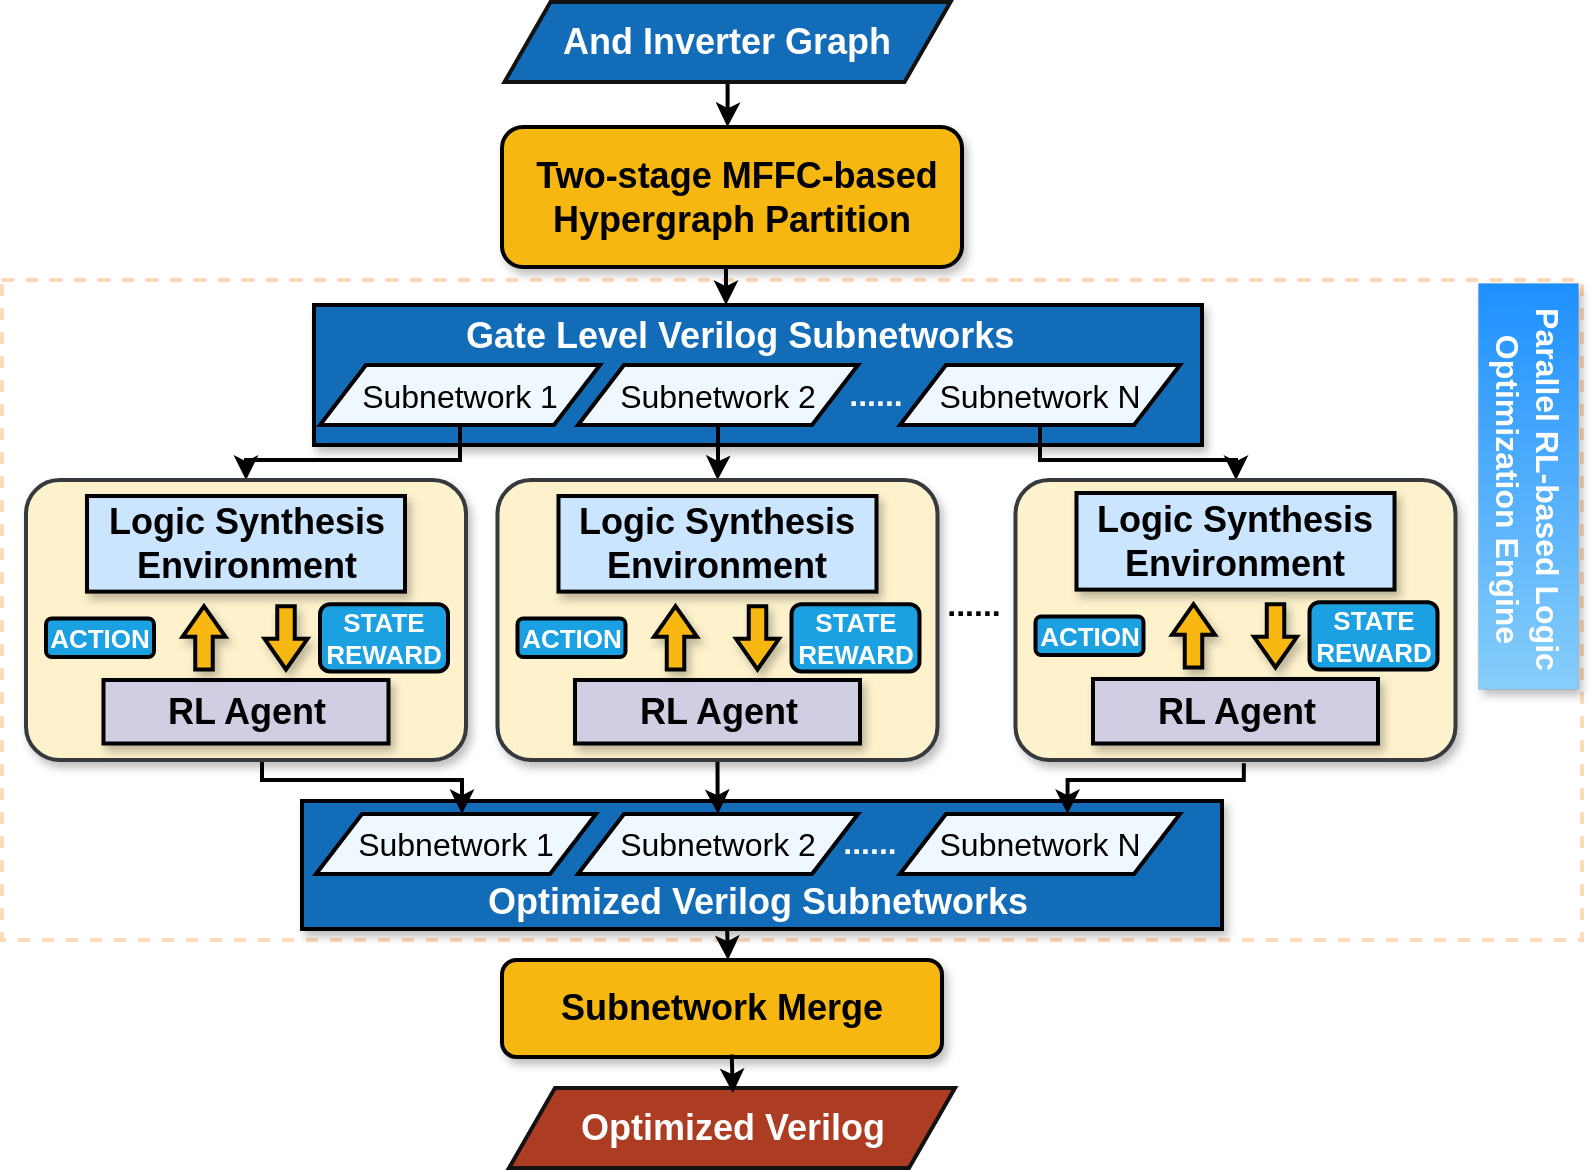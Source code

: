 <mxfile version="25.0.3">
  <diagram name="第 1 页" id="2leY5HMp6Ett028nWdfq">
    <mxGraphModel dx="3978" dy="1918" grid="1" gridSize="10" guides="1" tooltips="1" connect="1" arrows="0" fold="1" page="1" pageScale="1" pageWidth="800" pageHeight="600" math="0" shadow="0">
      <root>
        <mxCell id="0" />
        <mxCell id="1" parent="0" />
        <mxCell id="xTtSK3jkWQ4TyL-IIgwB-2" value="" style="rounded=0;whiteSpace=wrap;html=1;fillColor=none;strokeWidth=2;dashed=1;strokeColor=#FFDAB9;" parent="1" vertex="1">
          <mxGeometry x="-1599" y="-451" width="790" height="330" as="geometry" />
        </mxCell>
        <mxCell id="It7i3TktfvbQqpe2QVci-74" value="&lt;div&gt;&lt;br&gt;&lt;/div&gt;" style="rounded=0;whiteSpace=wrap;html=1;fillColor=#136cb7;strokeColor=#000000;strokeWidth=2;shadow=1;arcSize=25;" vertex="1" parent="1">
          <mxGeometry x="-1443" y="-438.5" width="444" height="70" as="geometry" />
        </mxCell>
        <mxCell id="LbmJ7f7Hz9VkS4XE6J_R-4" value="" style="rounded=0;whiteSpace=wrap;html=1;fillColor=#1E90FF;fontColor=#ffffff;strokeColor=#000000;strokeWidth=0;shadow=1;gradientColor=#87CEFA;" parent="1" vertex="1">
          <mxGeometry x="-861" y="-449.5" width="50" height="203" as="geometry" />
        </mxCell>
        <mxCell id="JNxmvh4w0vHAei_3oK9w-4" style="edgeStyle=orthogonalEdgeStyle;rounded=0;orthogonalLoop=1;jettySize=auto;html=1;strokeWidth=2;" parent="1" source="xTtSK3jkWQ4TyL-IIgwB-12" edge="1">
          <mxGeometry relative="1" as="geometry">
            <mxPoint x="-1236.25" y="-527.5" as="targetPoint" />
          </mxGeometry>
        </mxCell>
        <mxCell id="xTtSK3jkWQ4TyL-IIgwB-12" value="&lt;b style=&quot;&quot;&gt;&lt;font color=&quot;#ffffff&quot; style=&quot;font-size: 18px;&quot;&gt;And Inverter Graph&lt;/font&gt;&lt;/b&gt;" style="shape=parallelogram;perimeter=parallelogramPerimeter;whiteSpace=wrap;html=1;fixedSize=1;size=23;fillColor=#136cb7;strokeColor=#121212;strokeWidth=2;" parent="1" vertex="1">
          <mxGeometry x="-1347.75" y="-590" width="223" height="40" as="geometry" />
        </mxCell>
        <mxCell id="JNxmvh4w0vHAei_3oK9w-5" style="edgeStyle=orthogonalEdgeStyle;rounded=0;orthogonalLoop=1;jettySize=auto;html=1;strokeWidth=2;exitX=0.5;exitY=1;exitDx=0;exitDy=0;" parent="1" edge="1">
          <mxGeometry relative="1" as="geometry">
            <mxPoint x="-1234" y="-460.5" as="sourcePoint" />
            <mxPoint x="-1237" y="-438.5" as="targetPoint" />
          </mxGeometry>
        </mxCell>
        <mxCell id="It7i3TktfvbQqpe2QVci-43" value="&lt;b&gt;&lt;font style=&quot;font-size: 18px;&quot;&gt;&amp;nbsp;Two-stage MFFC-based Hypergraph Partition&lt;/font&gt;&lt;/b&gt;" style="rounded=1;whiteSpace=wrap;html=1;fillColor=#f7b711;strokeColor=#000000;strokeWidth=2;shadow=1;" vertex="1" parent="1">
          <mxGeometry x="-1349" y="-527.5" width="230" height="70" as="geometry" />
        </mxCell>
        <mxCell id="It7i3TktfvbQqpe2QVci-80" style="edgeStyle=orthogonalEdgeStyle;rounded=0;orthogonalLoop=1;jettySize=auto;html=1;strokeWidth=2;" edge="1" parent="1" source="It7i3TktfvbQqpe2QVci-73" target="It7i3TktfvbQqpe2QVci-46">
          <mxGeometry relative="1" as="geometry">
            <Array as="points">
              <mxPoint x="-1370" y="-361" />
              <mxPoint x="-1477" y="-361" />
            </Array>
          </mxGeometry>
        </mxCell>
        <mxCell id="It7i3TktfvbQqpe2QVci-73" value="&lt;font style=&quot;font-size: 16px;&quot;&gt;Subnetwork 1&lt;/font&gt;" style="shape=parallelogram;perimeter=parallelogramPerimeter;whiteSpace=wrap;html=1;fixedSize=1;size=23;fillColor=#F0F8FF;strokeColor=#000000;strokeWidth=2;" vertex="1" parent="1">
          <mxGeometry x="-1440" y="-408.5" width="140" height="30" as="geometry" />
        </mxCell>
        <mxCell id="It7i3TktfvbQqpe2QVci-75" value="&lt;b&gt;&lt;font color=&quot;#ffffff&quot;&gt;&lt;span style=&quot;forced-color-adjust: none; font-family: Helvetica; font-size: 18px; font-style: normal; font-variant-ligatures: normal; font-variant-caps: normal; letter-spacing: normal; orphans: 2; text-align: center; text-indent: 0px; text-transform: none; widows: 2; word-spacing: 0px; -webkit-text-stroke-width: 0px; white-space: normal; text-decoration-thickness: initial; text-decoration-style: initial; text-decoration-color: initial;&quot;&gt;Gate Level Verilog&lt;/span&gt;&lt;span style=&quot;forced-color-adjust: none; font-family: Helvetica; font-size: 18px; font-style: normal; font-variant-ligatures: normal; font-variant-caps: normal; letter-spacing: normal; orphans: 2; text-align: center; text-indent: 0px; text-transform: none; widows: 2; word-spacing: 0px; -webkit-text-stroke-width: 0px; white-space: normal; text-decoration-thickness: initial; text-decoration-style: initial; text-decoration-color: initial;&quot;&gt;&amp;nbsp;Subnetworks&lt;/span&gt;&lt;/font&gt;&lt;/b&gt;" style="text;whiteSpace=wrap;html=1;" vertex="1" parent="1">
          <mxGeometry x="-1369" y="-440" width="310" height="40" as="geometry" />
        </mxCell>
        <mxCell id="It7i3TktfvbQqpe2QVci-81" style="edgeStyle=orthogonalEdgeStyle;rounded=0;orthogonalLoop=1;jettySize=auto;html=1;strokeWidth=2;" edge="1" parent="1" source="It7i3TktfvbQqpe2QVci-77" target="It7i3TktfvbQqpe2QVci-57">
          <mxGeometry relative="1" as="geometry" />
        </mxCell>
        <mxCell id="It7i3TktfvbQqpe2QVci-77" value="&lt;font style=&quot;font-size: 16px;&quot;&gt;Subnetwork 2&lt;/font&gt;" style="shape=parallelogram;perimeter=parallelogramPerimeter;whiteSpace=wrap;html=1;fixedSize=1;size=23;fillColor=#F0F8FF;strokeColor=#000000;strokeWidth=2;" vertex="1" parent="1">
          <mxGeometry x="-1311" y="-408.5" width="140" height="30" as="geometry" />
        </mxCell>
        <mxCell id="It7i3TktfvbQqpe2QVci-82" style="edgeStyle=orthogonalEdgeStyle;rounded=0;orthogonalLoop=1;jettySize=auto;html=1;strokeWidth=2;" edge="1" parent="1" source="It7i3TktfvbQqpe2QVci-78" target="It7i3TktfvbQqpe2QVci-65">
          <mxGeometry relative="1" as="geometry">
            <Array as="points">
              <mxPoint x="-1080" y="-361" />
              <mxPoint x="-982" y="-361" />
            </Array>
          </mxGeometry>
        </mxCell>
        <mxCell id="It7i3TktfvbQqpe2QVci-78" value="&lt;font style=&quot;font-size: 16px;&quot;&gt;Subnetwork N&lt;/font&gt;" style="shape=parallelogram;perimeter=parallelogramPerimeter;whiteSpace=wrap;html=1;fixedSize=1;size=23;fillColor=#F0F8FF;strokeColor=#000000;strokeWidth=2;" vertex="1" parent="1">
          <mxGeometry x="-1150" y="-408.5" width="140" height="30" as="geometry" />
        </mxCell>
        <mxCell id="It7i3TktfvbQqpe2QVci-79" value="&lt;b style=&quot;&quot;&gt;&lt;font color=&quot;#ffffff&quot; style=&quot;font-size: 16px;&quot;&gt;......&lt;/font&gt;&lt;/b&gt;" style="text;html=1;align=center;verticalAlign=middle;whiteSpace=wrap;rounded=0;" vertex="1" parent="1">
          <mxGeometry x="-1232" y="-409.5" width="140" height="30" as="geometry" />
        </mxCell>
        <mxCell id="It7i3TktfvbQqpe2QVci-84" value="&lt;div&gt;&lt;br&gt;&lt;/div&gt;" style="rounded=0;whiteSpace=wrap;html=1;fillColor=#136cb7;strokeColor=#000000;strokeWidth=2;shadow=1;arcSize=25;" vertex="1" parent="1">
          <mxGeometry x="-1449" y="-190.5" width="460" height="64" as="geometry" />
        </mxCell>
        <mxCell id="It7i3TktfvbQqpe2QVci-85" value="&lt;font style=&quot;font-size: 16px;&quot;&gt;Subnetwork 1&lt;/font&gt;" style="shape=parallelogram;perimeter=parallelogramPerimeter;whiteSpace=wrap;html=1;fixedSize=1;size=23;fillColor=#F0F8FF;strokeColor=#000000;strokeWidth=2;" vertex="1" parent="1">
          <mxGeometry x="-1442" y="-184" width="140" height="30" as="geometry" />
        </mxCell>
        <mxCell id="It7i3TktfvbQqpe2QVci-86" value="&lt;b&gt;&lt;font color=&quot;#ffffff&quot;&gt;&lt;span style=&quot;forced-color-adjust: none; font-family: Helvetica; font-size: 18px; font-style: normal; font-variant-ligatures: normal; font-variant-caps: normal; letter-spacing: normal; orphans: 2; text-align: center; text-indent: 0px; text-transform: none; widows: 2; word-spacing: 0px; -webkit-text-stroke-width: 0px; white-space: normal; text-decoration-thickness: initial; text-decoration-style: initial; text-decoration-color: initial;&quot;&gt;Optimized Verilog&lt;/span&gt;&lt;span style=&quot;forced-color-adjust: none; font-family: Helvetica; font-size: 18px; font-style: normal; font-variant-ligatures: normal; font-variant-caps: normal; letter-spacing: normal; orphans: 2; text-align: center; text-indent: 0px; text-transform: none; widows: 2; word-spacing: 0px; -webkit-text-stroke-width: 0px; white-space: normal; text-decoration-thickness: initial; text-decoration-style: initial; text-decoration-color: initial;&quot;&gt;&amp;nbsp;Subnetworks&lt;/span&gt;&lt;/font&gt;&lt;/b&gt;" style="text;whiteSpace=wrap;html=1;" vertex="1" parent="1">
          <mxGeometry x="-1357.75" y="-157" width="310" height="40" as="geometry" />
        </mxCell>
        <mxCell id="It7i3TktfvbQqpe2QVci-87" value="&lt;font style=&quot;font-size: 16px;&quot;&gt;Subnetwork 2&lt;/font&gt;" style="shape=parallelogram;perimeter=parallelogramPerimeter;whiteSpace=wrap;html=1;fixedSize=1;size=23;fillColor=#F0F8FF;strokeColor=#000000;strokeWidth=2;" vertex="1" parent="1">
          <mxGeometry x="-1311" y="-184" width="140" height="30" as="geometry" />
        </mxCell>
        <mxCell id="It7i3TktfvbQqpe2QVci-88" value="&lt;font style=&quot;font-size: 16px;&quot;&gt;Subnetwork N&lt;/font&gt;" style="shape=parallelogram;perimeter=parallelogramPerimeter;whiteSpace=wrap;html=1;fixedSize=1;size=23;fillColor=#F0F8FF;strokeColor=#000000;strokeWidth=2;" vertex="1" parent="1">
          <mxGeometry x="-1150" y="-184" width="140" height="30" as="geometry" />
        </mxCell>
        <mxCell id="It7i3TktfvbQqpe2QVci-89" value="&lt;b style=&quot;&quot;&gt;&lt;font color=&quot;#ffffff&quot; style=&quot;font-size: 16px;&quot;&gt;......&lt;/font&gt;&lt;/b&gt;" style="text;html=1;align=center;verticalAlign=middle;whiteSpace=wrap;rounded=0;" vertex="1" parent="1">
          <mxGeometry x="-1235" y="-185" width="140" height="30" as="geometry" />
        </mxCell>
        <mxCell id="It7i3TktfvbQqpe2QVci-90" style="edgeStyle=orthogonalEdgeStyle;rounded=0;orthogonalLoop=1;jettySize=auto;html=1;strokeWidth=2;" edge="1" parent="1" source="It7i3TktfvbQqpe2QVci-46" target="It7i3TktfvbQqpe2QVci-85">
          <mxGeometry relative="1" as="geometry">
            <Array as="points">
              <mxPoint x="-1469" y="-201" />
              <mxPoint x="-1369" y="-201" />
            </Array>
          </mxGeometry>
        </mxCell>
        <mxCell id="It7i3TktfvbQqpe2QVci-91" style="edgeStyle=orthogonalEdgeStyle;rounded=0;orthogonalLoop=1;jettySize=auto;html=1;strokeWidth=2;exitX=0.5;exitY=1;exitDx=0;exitDy=0;" edge="1" parent="1" source="It7i3TktfvbQqpe2QVci-57" target="It7i3TktfvbQqpe2QVci-87">
          <mxGeometry relative="1" as="geometry" />
        </mxCell>
        <mxCell id="It7i3TktfvbQqpe2QVci-92" style="rounded=0;orthogonalLoop=1;jettySize=auto;html=1;strokeWidth=2;edgeStyle=orthogonalEdgeStyle;exitX=0.519;exitY=1.012;exitDx=0;exitDy=0;exitPerimeter=0;" edge="1" parent="1" source="It7i3TktfvbQqpe2QVci-65">
          <mxGeometry relative="1" as="geometry">
            <mxPoint x="-953.483" y="-223.25" as="sourcePoint" />
            <mxPoint x="-1066.25" y="-184" as="targetPoint" />
            <Array as="points">
              <mxPoint x="-978" y="-201" />
              <mxPoint x="-1066" y="-201" />
            </Array>
          </mxGeometry>
        </mxCell>
        <mxCell id="It7i3TktfvbQqpe2QVci-93" value="&lt;b&gt;&lt;font style=&quot;font-size: 18px;&quot;&gt;Subnetwork Merge&lt;/font&gt;&lt;/b&gt;" style="rounded=1;whiteSpace=wrap;html=1;fillColor=#f7b711;strokeColor=#000000;strokeWidth=2;shadow=1;" vertex="1" parent="1">
          <mxGeometry x="-1349" y="-111" width="220" height="48.5" as="geometry" />
        </mxCell>
        <mxCell id="It7i3TktfvbQqpe2QVci-97" style="edgeStyle=orthogonalEdgeStyle;rounded=0;orthogonalLoop=1;jettySize=auto;html=1;strokeWidth=2;exitX=0.5;exitY=1;exitDx=0;exitDy=0;" edge="1" parent="1">
          <mxGeometry relative="1" as="geometry">
            <mxPoint x="-1236.42" y="-126.5" as="sourcePoint" />
            <mxPoint x="-1236" y="-111" as="targetPoint" />
          </mxGeometry>
        </mxCell>
        <mxCell id="It7i3TktfvbQqpe2QVci-98" value="&lt;b style=&quot;&quot;&gt;&lt;font color=&quot;#ffffff&quot; style=&quot;font-size: 18px;&quot;&gt;Optimized Verilog&lt;/font&gt;&lt;/b&gt;" style="shape=parallelogram;perimeter=parallelogramPerimeter;whiteSpace=wrap;html=1;fixedSize=1;size=23;fillColor=#ad3d22;strokeColor=#121212;strokeWidth=2;" vertex="1" parent="1">
          <mxGeometry x="-1345.5" y="-47" width="223" height="40" as="geometry" />
        </mxCell>
        <mxCell id="It7i3TktfvbQqpe2QVci-99" style="rounded=0;orthogonalLoop=1;jettySize=auto;html=1;strokeWidth=2;exitX=0.522;exitY=0.974;exitDx=0;exitDy=0;entryX=0.502;entryY=0.064;entryDx=0;entryDy=0;entryPerimeter=0;exitPerimeter=0;" edge="1" parent="1" source="It7i3TktfvbQqpe2QVci-93" target="It7i3TktfvbQqpe2QVci-98">
          <mxGeometry relative="1" as="geometry">
            <mxPoint x="-1235.33" y="-56.5" as="sourcePoint" />
            <mxPoint x="-1235.33" y="-34.5" as="targetPoint" />
          </mxGeometry>
        </mxCell>
        <mxCell id="It7i3TktfvbQqpe2QVci-102" value="&lt;b style=&quot;color: rgb(255, 255, 255);&quot;&gt;&lt;font style=&quot;font-size: 16px;&quot;&gt;Parallel RL-based&amp;nbsp;&lt;/font&gt;&lt;/b&gt;&lt;b style=&quot;color: rgb(255, 255, 255); background-color: initial;&quot;&gt;&lt;font style=&quot;font-size: 16px;&quot;&gt;Logic Optimization&lt;/font&gt;&lt;/b&gt;&lt;b style=&quot;color: rgb(255, 255, 255); background-color: initial;&quot;&gt;&lt;font style=&quot;font-size: 16px;&quot;&gt;&amp;nbsp;Engine&lt;/font&gt;&lt;/b&gt;" style="text;html=1;align=center;verticalAlign=middle;whiteSpace=wrap;rounded=0;rotation=90;" vertex="1" parent="1">
          <mxGeometry x="-936" y="-361.25" width="200" height="30" as="geometry" />
        </mxCell>
        <mxCell id="It7i3TktfvbQqpe2QVci-83" value="&lt;b style=&quot;&quot;&gt;&lt;font style=&quot;font-size: 16px;&quot;&gt;......&lt;/font&gt;&lt;/b&gt;" style="text;html=1;align=center;verticalAlign=middle;whiteSpace=wrap;rounded=0;" vertex="1" parent="1">
          <mxGeometry x="-1183.5" y="-303.431" width="140" height="28.863" as="geometry" />
        </mxCell>
        <mxCell id="It7i3TktfvbQqpe2QVci-57" value="" style="rounded=1;whiteSpace=wrap;html=1;strokeWidth=2;fillColor=#FDF2CC;strokeColor=#36393d;shadow=1;arcSize=12;" vertex="1" parent="1">
          <mxGeometry x="-1351.25" y="-351" width="220" height="140" as="geometry" />
        </mxCell>
        <mxCell id="It7i3TktfvbQqpe2QVci-58" value="&lt;font style=&quot;font-size: 18px;&quot;&gt;&lt;b style=&quot;&quot;&gt;RL Agent&lt;/b&gt;&lt;/font&gt;" style="rounded=0;whiteSpace=wrap;html=1;fillColor=#d0cee2;strokeColor=#000000;strokeWidth=2;shadow=1;" vertex="1" parent="1">
          <mxGeometry x="-1312.5" y="-251" width="142.5" height="31.75" as="geometry" />
        </mxCell>
        <mxCell id="It7i3TktfvbQqpe2QVci-59" value="&lt;font style=&quot;font-size: 18px;&quot;&gt;&lt;b style=&quot;&quot;&gt;Logic Synthesis Environment&lt;/b&gt;&lt;/font&gt;" style="rounded=0;whiteSpace=wrap;html=1;fillColor=#cce5ff;strokeColor=#000000;strokeWidth=2;shadow=1;" vertex="1" parent="1">
          <mxGeometry x="-1320.75" y="-343" width="159" height="47.81" as="geometry" />
        </mxCell>
        <mxCell id="It7i3TktfvbQqpe2QVci-60" value="" style="shape=flexArrow;endArrow=classic;html=1;rounded=0;strokeWidth=2;endWidth=10.728;endSize=4.445;width=7.742;shadow=1;fillColor=#f6b711;strokeColor=#000000;" edge="1" parent="1">
          <mxGeometry width="50" height="50" relative="1" as="geometry">
            <mxPoint x="-1221.25" y="-288.937" as="sourcePoint" />
            <mxPoint x="-1221.25" y="-255.264" as="targetPoint" />
          </mxGeometry>
        </mxCell>
        <mxCell id="It7i3TktfvbQqpe2QVci-61" value="" style="shape=flexArrow;endArrow=classic;html=1;rounded=0;strokeWidth=2;endWidth=10.728;endSize=4.445;width=7.742;shadow=1;fillColor=#f8b811;strokeColor=#000000;" edge="1" parent="1">
          <mxGeometry width="50" height="50" relative="1" as="geometry">
            <mxPoint x="-1262.25" y="-255.264" as="sourcePoint" />
            <mxPoint x="-1262.25" y="-288.937" as="targetPoint" />
          </mxGeometry>
        </mxCell>
        <mxCell id="It7i3TktfvbQqpe2QVci-62" value="&lt;b style=&quot;font-size: 13px;&quot;&gt;ACTION&lt;/b&gt;" style="rounded=1;whiteSpace=wrap;html=1;fontSize=13;fillColor=#1ba1e2;fontColor=#ffffff;strokeColor=#000000;strokeWidth=2;" vertex="1" parent="1">
          <mxGeometry x="-1341.25" y="-281.722" width="54" height="19.242" as="geometry" />
        </mxCell>
        <mxCell id="It7i3TktfvbQqpe2QVci-63" value="&lt;b style=&quot;font-size: 13px;&quot;&gt;STATE&lt;/b&gt;&lt;div&gt;&lt;b style=&quot;font-size: 13px;&quot;&gt;REWARD&lt;/b&gt;&lt;/div&gt;" style="rounded=1;whiteSpace=wrap;html=1;fontSize=13;fillColor=#1ba1e2;fontColor=#ffffff;strokeColor=#000000;strokeWidth=2;" vertex="1" parent="1">
          <mxGeometry x="-1204.25" y="-288.937" width="64" height="33.673" as="geometry" />
        </mxCell>
        <mxCell id="It7i3TktfvbQqpe2QVci-46" value="" style="rounded=1;whiteSpace=wrap;html=1;strokeWidth=2;fillColor=#FDF2CC;strokeColor=#36393d;shadow=1;arcSize=12;" vertex="1" parent="1">
          <mxGeometry x="-1587" y="-351" width="220" height="140" as="geometry" />
        </mxCell>
        <mxCell id="It7i3TktfvbQqpe2QVci-47" value="&lt;font style=&quot;font-size: 18px;&quot;&gt;&lt;b style=&quot;&quot;&gt;RL Agent&lt;/b&gt;&lt;/font&gt;" style="rounded=0;whiteSpace=wrap;html=1;fillColor=#d0cee2;strokeColor=#000000;strokeWidth=2;shadow=1;" vertex="1" parent="1">
          <mxGeometry x="-1548.25" y="-251" width="142.5" height="31.75" as="geometry" />
        </mxCell>
        <mxCell id="It7i3TktfvbQqpe2QVci-48" value="&lt;font style=&quot;font-size: 18px;&quot;&gt;&lt;b style=&quot;&quot;&gt;Logic Synthesis Environment&lt;/b&gt;&lt;/font&gt;" style="rounded=0;whiteSpace=wrap;html=1;fillColor=#cce5ff;strokeColor=#000000;strokeWidth=2;shadow=1;" vertex="1" parent="1">
          <mxGeometry x="-1556.5" y="-343" width="159" height="47.81" as="geometry" />
        </mxCell>
        <mxCell id="It7i3TktfvbQqpe2QVci-49" value="" style="shape=flexArrow;endArrow=classic;html=1;rounded=0;strokeWidth=2;endWidth=10.728;endSize=4.445;width=7.742;shadow=1;fillColor=#f6b711;strokeColor=#000000;" edge="1" parent="1">
          <mxGeometry width="50" height="50" relative="1" as="geometry">
            <mxPoint x="-1457" y="-288.937" as="sourcePoint" />
            <mxPoint x="-1457" y="-255.264" as="targetPoint" />
          </mxGeometry>
        </mxCell>
        <mxCell id="It7i3TktfvbQqpe2QVci-50" value="" style="shape=flexArrow;endArrow=classic;html=1;rounded=0;strokeWidth=2;endWidth=10.728;endSize=4.445;width=7.742;shadow=1;fillColor=#f8b811;strokeColor=#000000;" edge="1" parent="1">
          <mxGeometry width="50" height="50" relative="1" as="geometry">
            <mxPoint x="-1498" y="-255.264" as="sourcePoint" />
            <mxPoint x="-1498" y="-288.937" as="targetPoint" />
          </mxGeometry>
        </mxCell>
        <mxCell id="It7i3TktfvbQqpe2QVci-51" value="&lt;b style=&quot;font-size: 13px;&quot;&gt;ACTION&lt;/b&gt;" style="rounded=1;whiteSpace=wrap;html=1;fontSize=13;fillColor=#1ba1e2;fontColor=#ffffff;strokeColor=#000000;strokeWidth=2;" vertex="1" parent="1">
          <mxGeometry x="-1577" y="-281.722" width="54" height="19.242" as="geometry" />
        </mxCell>
        <mxCell id="It7i3TktfvbQqpe2QVci-52" value="&lt;b style=&quot;font-size: 13px;&quot;&gt;STATE&lt;/b&gt;&lt;div&gt;&lt;b style=&quot;font-size: 13px;&quot;&gt;REWARD&lt;/b&gt;&lt;/div&gt;" style="rounded=1;whiteSpace=wrap;html=1;fontSize=13;fillColor=#1ba1e2;fontColor=#ffffff;strokeColor=#000000;strokeWidth=2;" vertex="1" parent="1">
          <mxGeometry x="-1440" y="-288.937" width="64" height="33.673" as="geometry" />
        </mxCell>
        <mxCell id="It7i3TktfvbQqpe2QVci-65" value="" style="rounded=1;whiteSpace=wrap;html=1;strokeWidth=2;fillColor=#FDF2CC;strokeColor=#36393d;shadow=1;arcSize=12;" vertex="1" parent="1">
          <mxGeometry x="-1092.25" y="-351" width="220" height="140" as="geometry" />
        </mxCell>
        <mxCell id="It7i3TktfvbQqpe2QVci-66" value="&lt;font style=&quot;font-size: 18px;&quot;&gt;&lt;b style=&quot;&quot;&gt;RL Agent&lt;/b&gt;&lt;/font&gt;" style="rounded=0;whiteSpace=wrap;html=1;fillColor=#d0cee2;strokeColor=#000000;strokeWidth=2;shadow=1;" vertex="1" parent="1">
          <mxGeometry x="-1053.5" y="-251.5" width="142.5" height="32.25" as="geometry" />
        </mxCell>
        <mxCell id="It7i3TktfvbQqpe2QVci-67" value="&lt;font style=&quot;font-size: 18px;&quot;&gt;&lt;b style=&quot;&quot;&gt;Logic Synthesis Environment&lt;/b&gt;&lt;/font&gt;" style="rounded=0;whiteSpace=wrap;html=1;fillColor=#cce5ff;strokeColor=#000000;strokeWidth=2;shadow=1;" vertex="1" parent="1">
          <mxGeometry x="-1061.75" y="-344.5" width="159" height="48.31" as="geometry" />
        </mxCell>
        <mxCell id="It7i3TktfvbQqpe2QVci-68" value="" style="shape=flexArrow;endArrow=classic;html=1;rounded=0;strokeWidth=2;endWidth=10.728;endSize=4.445;width=7.742;shadow=1;fillColor=#f6b711;strokeColor=#000000;" edge="1" parent="1">
          <mxGeometry width="50" height="50" relative="1" as="geometry">
            <mxPoint x="-962.25" y="-289.937" as="sourcePoint" />
            <mxPoint x="-962.25" y="-256.264" as="targetPoint" />
          </mxGeometry>
        </mxCell>
        <mxCell id="It7i3TktfvbQqpe2QVci-69" value="" style="shape=flexArrow;endArrow=classic;html=1;rounded=0;strokeWidth=2;endWidth=10.728;endSize=4.445;width=7.742;shadow=1;fillColor=#f8b811;strokeColor=#000000;" edge="1" parent="1">
          <mxGeometry width="50" height="50" relative="1" as="geometry">
            <mxPoint x="-1003.25" y="-256.264" as="sourcePoint" />
            <mxPoint x="-1003.25" y="-289.937" as="targetPoint" />
          </mxGeometry>
        </mxCell>
        <mxCell id="It7i3TktfvbQqpe2QVci-70" value="&lt;b style=&quot;font-size: 13px;&quot;&gt;ACTION&lt;/b&gt;" style="rounded=1;whiteSpace=wrap;html=1;fontSize=13;fillColor=#1ba1e2;fontColor=#ffffff;strokeColor=#000000;strokeWidth=2;" vertex="1" parent="1">
          <mxGeometry x="-1082.25" y="-282.722" width="54" height="19.242" as="geometry" />
        </mxCell>
        <mxCell id="It7i3TktfvbQqpe2QVci-71" value="&lt;b style=&quot;font-size: 13px;&quot;&gt;STATE&lt;/b&gt;&lt;div&gt;&lt;b style=&quot;font-size: 13px;&quot;&gt;REWARD&lt;/b&gt;&lt;/div&gt;" style="rounded=1;whiteSpace=wrap;html=1;fontSize=13;fillColor=#1ba1e2;fontColor=#ffffff;strokeColor=#000000;strokeWidth=2;" vertex="1" parent="1">
          <mxGeometry x="-945.25" y="-289.937" width="64" height="33.673" as="geometry" />
        </mxCell>
      </root>
    </mxGraphModel>
  </diagram>
</mxfile>
